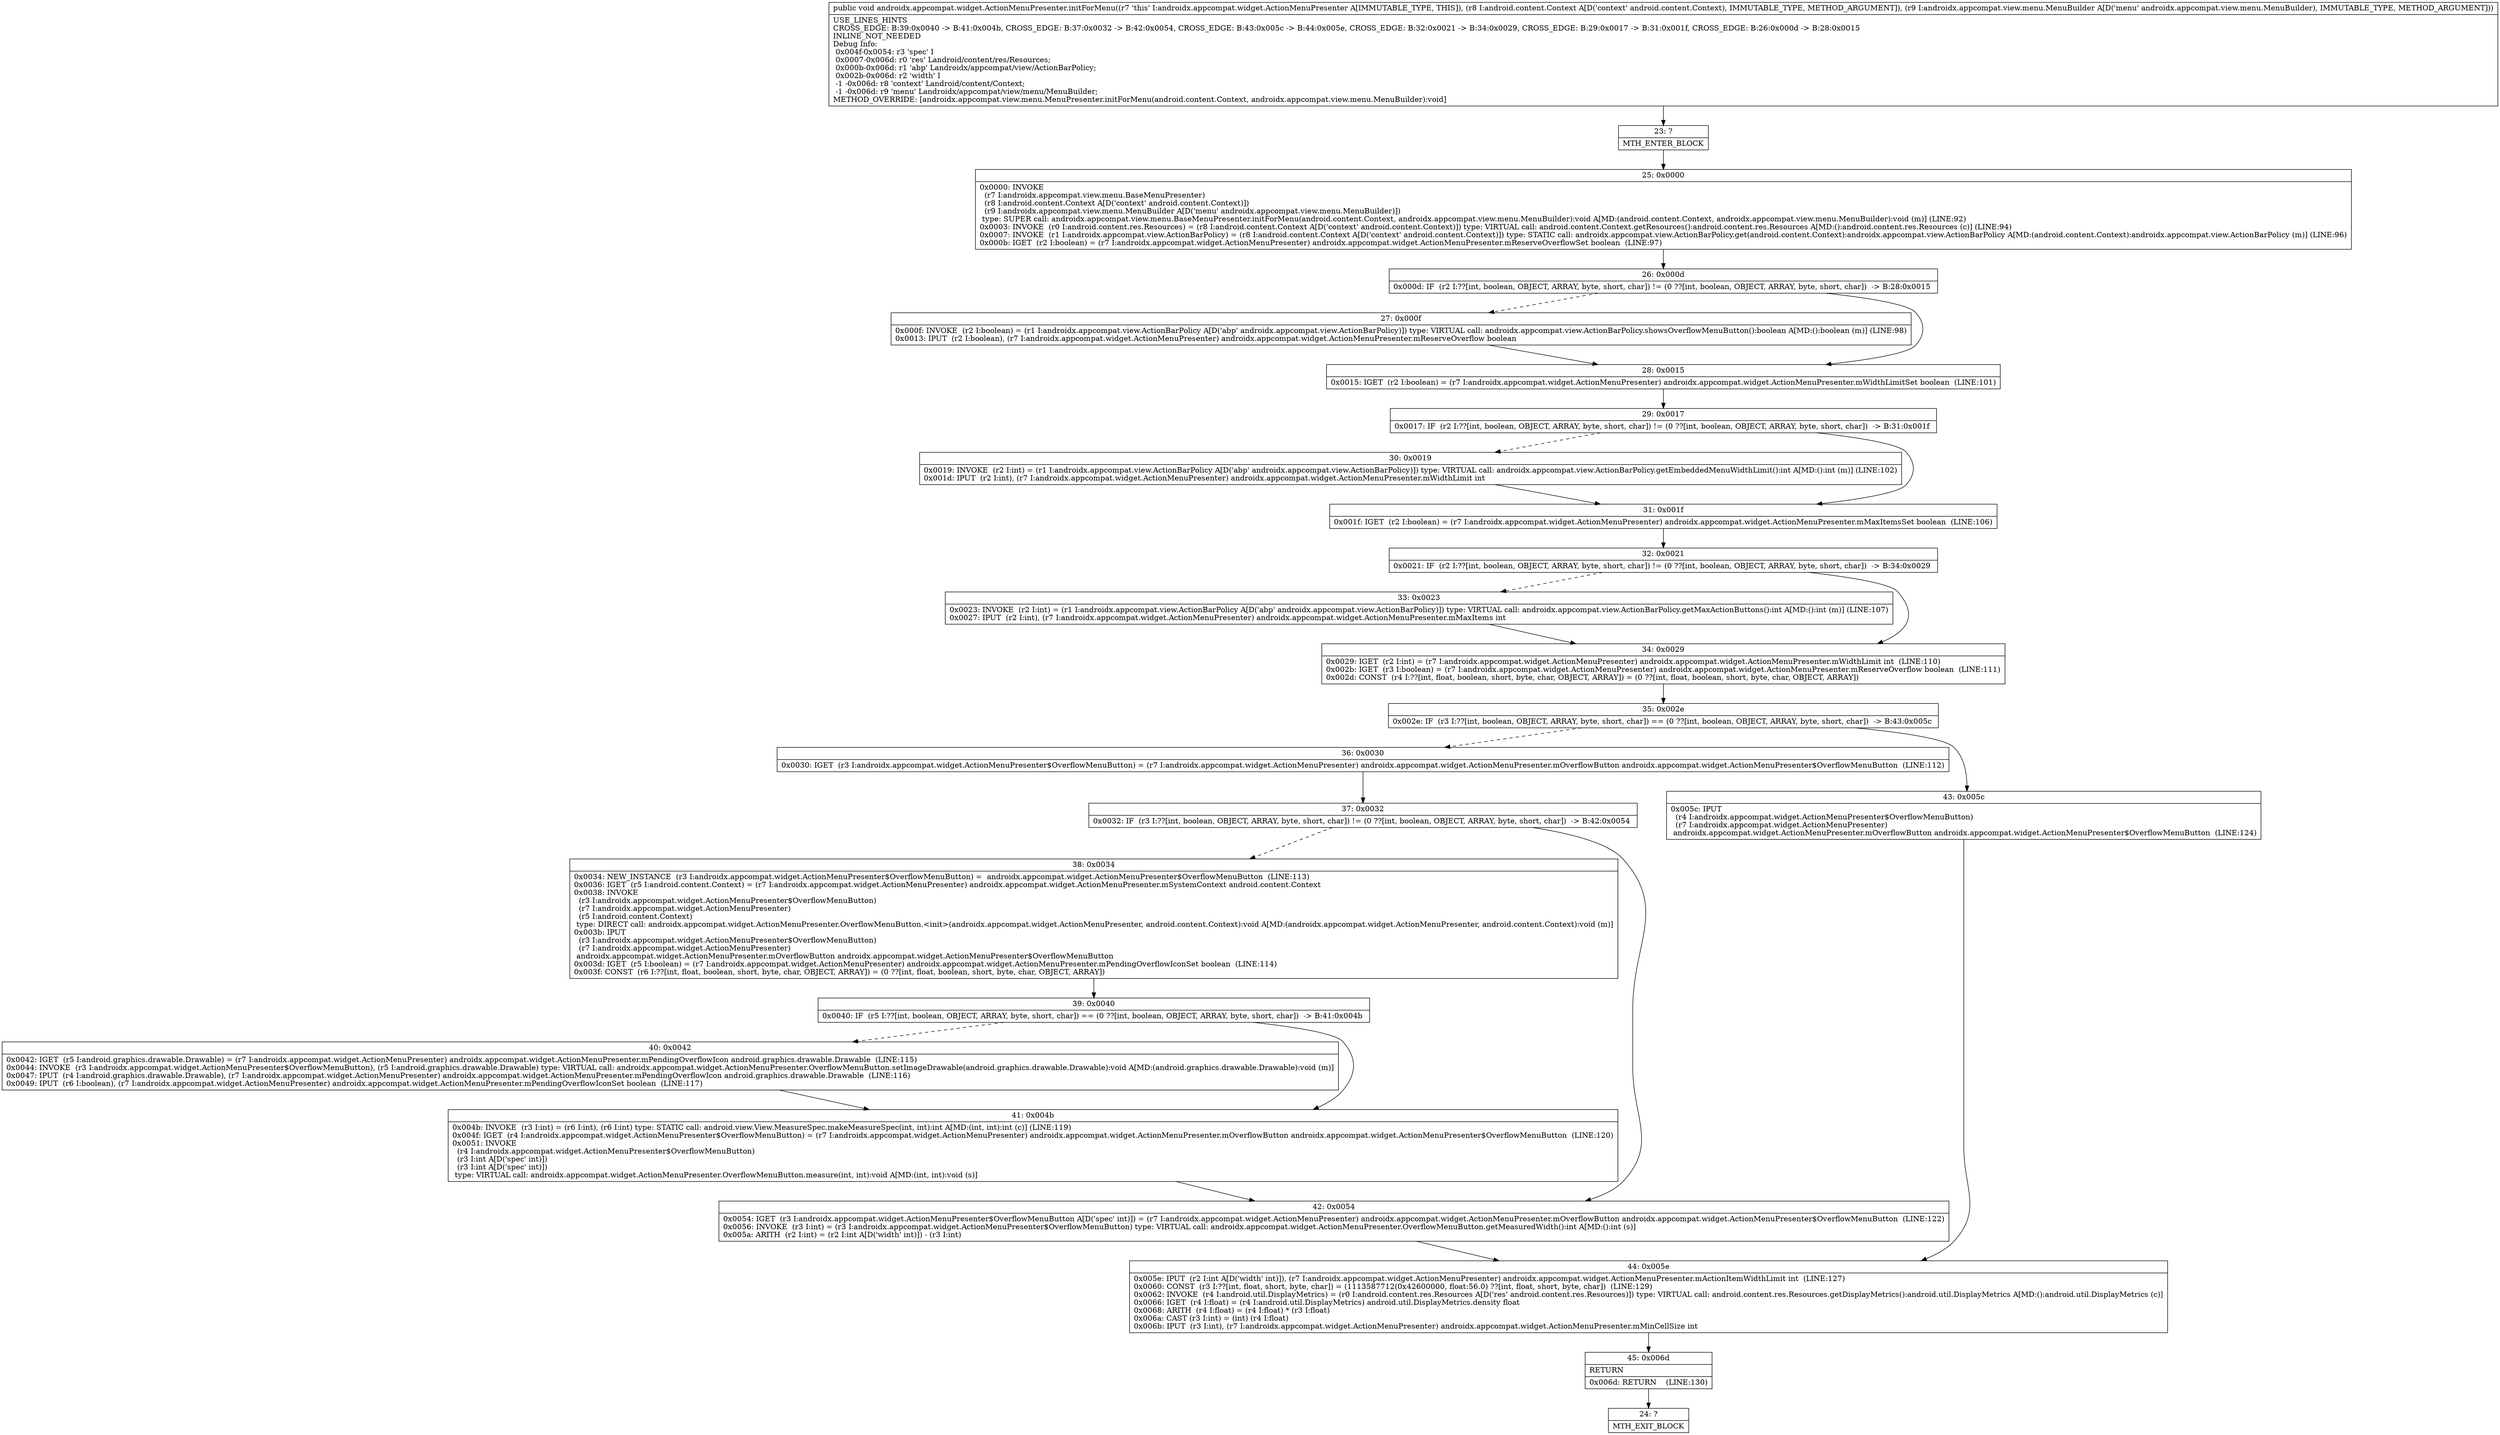 digraph "CFG forandroidx.appcompat.widget.ActionMenuPresenter.initForMenu(Landroid\/content\/Context;Landroidx\/appcompat\/view\/menu\/MenuBuilder;)V" {
Node_23 [shape=record,label="{23\:\ ?|MTH_ENTER_BLOCK\l}"];
Node_25 [shape=record,label="{25\:\ 0x0000|0x0000: INVOKE  \l  (r7 I:androidx.appcompat.view.menu.BaseMenuPresenter)\l  (r8 I:android.content.Context A[D('context' android.content.Context)])\l  (r9 I:androidx.appcompat.view.menu.MenuBuilder A[D('menu' androidx.appcompat.view.menu.MenuBuilder)])\l type: SUPER call: androidx.appcompat.view.menu.BaseMenuPresenter.initForMenu(android.content.Context, androidx.appcompat.view.menu.MenuBuilder):void A[MD:(android.content.Context, androidx.appcompat.view.menu.MenuBuilder):void (m)] (LINE:92)\l0x0003: INVOKE  (r0 I:android.content.res.Resources) = (r8 I:android.content.Context A[D('context' android.content.Context)]) type: VIRTUAL call: android.content.Context.getResources():android.content.res.Resources A[MD:():android.content.res.Resources (c)] (LINE:94)\l0x0007: INVOKE  (r1 I:androidx.appcompat.view.ActionBarPolicy) = (r8 I:android.content.Context A[D('context' android.content.Context)]) type: STATIC call: androidx.appcompat.view.ActionBarPolicy.get(android.content.Context):androidx.appcompat.view.ActionBarPolicy A[MD:(android.content.Context):androidx.appcompat.view.ActionBarPolicy (m)] (LINE:96)\l0x000b: IGET  (r2 I:boolean) = (r7 I:androidx.appcompat.widget.ActionMenuPresenter) androidx.appcompat.widget.ActionMenuPresenter.mReserveOverflowSet boolean  (LINE:97)\l}"];
Node_26 [shape=record,label="{26\:\ 0x000d|0x000d: IF  (r2 I:??[int, boolean, OBJECT, ARRAY, byte, short, char]) != (0 ??[int, boolean, OBJECT, ARRAY, byte, short, char])  \-\> B:28:0x0015 \l}"];
Node_27 [shape=record,label="{27\:\ 0x000f|0x000f: INVOKE  (r2 I:boolean) = (r1 I:androidx.appcompat.view.ActionBarPolicy A[D('abp' androidx.appcompat.view.ActionBarPolicy)]) type: VIRTUAL call: androidx.appcompat.view.ActionBarPolicy.showsOverflowMenuButton():boolean A[MD:():boolean (m)] (LINE:98)\l0x0013: IPUT  (r2 I:boolean), (r7 I:androidx.appcompat.widget.ActionMenuPresenter) androidx.appcompat.widget.ActionMenuPresenter.mReserveOverflow boolean \l}"];
Node_28 [shape=record,label="{28\:\ 0x0015|0x0015: IGET  (r2 I:boolean) = (r7 I:androidx.appcompat.widget.ActionMenuPresenter) androidx.appcompat.widget.ActionMenuPresenter.mWidthLimitSet boolean  (LINE:101)\l}"];
Node_29 [shape=record,label="{29\:\ 0x0017|0x0017: IF  (r2 I:??[int, boolean, OBJECT, ARRAY, byte, short, char]) != (0 ??[int, boolean, OBJECT, ARRAY, byte, short, char])  \-\> B:31:0x001f \l}"];
Node_30 [shape=record,label="{30\:\ 0x0019|0x0019: INVOKE  (r2 I:int) = (r1 I:androidx.appcompat.view.ActionBarPolicy A[D('abp' androidx.appcompat.view.ActionBarPolicy)]) type: VIRTUAL call: androidx.appcompat.view.ActionBarPolicy.getEmbeddedMenuWidthLimit():int A[MD:():int (m)] (LINE:102)\l0x001d: IPUT  (r2 I:int), (r7 I:androidx.appcompat.widget.ActionMenuPresenter) androidx.appcompat.widget.ActionMenuPresenter.mWidthLimit int \l}"];
Node_31 [shape=record,label="{31\:\ 0x001f|0x001f: IGET  (r2 I:boolean) = (r7 I:androidx.appcompat.widget.ActionMenuPresenter) androidx.appcompat.widget.ActionMenuPresenter.mMaxItemsSet boolean  (LINE:106)\l}"];
Node_32 [shape=record,label="{32\:\ 0x0021|0x0021: IF  (r2 I:??[int, boolean, OBJECT, ARRAY, byte, short, char]) != (0 ??[int, boolean, OBJECT, ARRAY, byte, short, char])  \-\> B:34:0x0029 \l}"];
Node_33 [shape=record,label="{33\:\ 0x0023|0x0023: INVOKE  (r2 I:int) = (r1 I:androidx.appcompat.view.ActionBarPolicy A[D('abp' androidx.appcompat.view.ActionBarPolicy)]) type: VIRTUAL call: androidx.appcompat.view.ActionBarPolicy.getMaxActionButtons():int A[MD:():int (m)] (LINE:107)\l0x0027: IPUT  (r2 I:int), (r7 I:androidx.appcompat.widget.ActionMenuPresenter) androidx.appcompat.widget.ActionMenuPresenter.mMaxItems int \l}"];
Node_34 [shape=record,label="{34\:\ 0x0029|0x0029: IGET  (r2 I:int) = (r7 I:androidx.appcompat.widget.ActionMenuPresenter) androidx.appcompat.widget.ActionMenuPresenter.mWidthLimit int  (LINE:110)\l0x002b: IGET  (r3 I:boolean) = (r7 I:androidx.appcompat.widget.ActionMenuPresenter) androidx.appcompat.widget.ActionMenuPresenter.mReserveOverflow boolean  (LINE:111)\l0x002d: CONST  (r4 I:??[int, float, boolean, short, byte, char, OBJECT, ARRAY]) = (0 ??[int, float, boolean, short, byte, char, OBJECT, ARRAY]) \l}"];
Node_35 [shape=record,label="{35\:\ 0x002e|0x002e: IF  (r3 I:??[int, boolean, OBJECT, ARRAY, byte, short, char]) == (0 ??[int, boolean, OBJECT, ARRAY, byte, short, char])  \-\> B:43:0x005c \l}"];
Node_36 [shape=record,label="{36\:\ 0x0030|0x0030: IGET  (r3 I:androidx.appcompat.widget.ActionMenuPresenter$OverflowMenuButton) = (r7 I:androidx.appcompat.widget.ActionMenuPresenter) androidx.appcompat.widget.ActionMenuPresenter.mOverflowButton androidx.appcompat.widget.ActionMenuPresenter$OverflowMenuButton  (LINE:112)\l}"];
Node_37 [shape=record,label="{37\:\ 0x0032|0x0032: IF  (r3 I:??[int, boolean, OBJECT, ARRAY, byte, short, char]) != (0 ??[int, boolean, OBJECT, ARRAY, byte, short, char])  \-\> B:42:0x0054 \l}"];
Node_38 [shape=record,label="{38\:\ 0x0034|0x0034: NEW_INSTANCE  (r3 I:androidx.appcompat.widget.ActionMenuPresenter$OverflowMenuButton) =  androidx.appcompat.widget.ActionMenuPresenter$OverflowMenuButton  (LINE:113)\l0x0036: IGET  (r5 I:android.content.Context) = (r7 I:androidx.appcompat.widget.ActionMenuPresenter) androidx.appcompat.widget.ActionMenuPresenter.mSystemContext android.content.Context \l0x0038: INVOKE  \l  (r3 I:androidx.appcompat.widget.ActionMenuPresenter$OverflowMenuButton)\l  (r7 I:androidx.appcompat.widget.ActionMenuPresenter)\l  (r5 I:android.content.Context)\l type: DIRECT call: androidx.appcompat.widget.ActionMenuPresenter.OverflowMenuButton.\<init\>(androidx.appcompat.widget.ActionMenuPresenter, android.content.Context):void A[MD:(androidx.appcompat.widget.ActionMenuPresenter, android.content.Context):void (m)]\l0x003b: IPUT  \l  (r3 I:androidx.appcompat.widget.ActionMenuPresenter$OverflowMenuButton)\l  (r7 I:androidx.appcompat.widget.ActionMenuPresenter)\l androidx.appcompat.widget.ActionMenuPresenter.mOverflowButton androidx.appcompat.widget.ActionMenuPresenter$OverflowMenuButton \l0x003d: IGET  (r5 I:boolean) = (r7 I:androidx.appcompat.widget.ActionMenuPresenter) androidx.appcompat.widget.ActionMenuPresenter.mPendingOverflowIconSet boolean  (LINE:114)\l0x003f: CONST  (r6 I:??[int, float, boolean, short, byte, char, OBJECT, ARRAY]) = (0 ??[int, float, boolean, short, byte, char, OBJECT, ARRAY]) \l}"];
Node_39 [shape=record,label="{39\:\ 0x0040|0x0040: IF  (r5 I:??[int, boolean, OBJECT, ARRAY, byte, short, char]) == (0 ??[int, boolean, OBJECT, ARRAY, byte, short, char])  \-\> B:41:0x004b \l}"];
Node_40 [shape=record,label="{40\:\ 0x0042|0x0042: IGET  (r5 I:android.graphics.drawable.Drawable) = (r7 I:androidx.appcompat.widget.ActionMenuPresenter) androidx.appcompat.widget.ActionMenuPresenter.mPendingOverflowIcon android.graphics.drawable.Drawable  (LINE:115)\l0x0044: INVOKE  (r3 I:androidx.appcompat.widget.ActionMenuPresenter$OverflowMenuButton), (r5 I:android.graphics.drawable.Drawable) type: VIRTUAL call: androidx.appcompat.widget.ActionMenuPresenter.OverflowMenuButton.setImageDrawable(android.graphics.drawable.Drawable):void A[MD:(android.graphics.drawable.Drawable):void (m)]\l0x0047: IPUT  (r4 I:android.graphics.drawable.Drawable), (r7 I:androidx.appcompat.widget.ActionMenuPresenter) androidx.appcompat.widget.ActionMenuPresenter.mPendingOverflowIcon android.graphics.drawable.Drawable  (LINE:116)\l0x0049: IPUT  (r6 I:boolean), (r7 I:androidx.appcompat.widget.ActionMenuPresenter) androidx.appcompat.widget.ActionMenuPresenter.mPendingOverflowIconSet boolean  (LINE:117)\l}"];
Node_41 [shape=record,label="{41\:\ 0x004b|0x004b: INVOKE  (r3 I:int) = (r6 I:int), (r6 I:int) type: STATIC call: android.view.View.MeasureSpec.makeMeasureSpec(int, int):int A[MD:(int, int):int (c)] (LINE:119)\l0x004f: IGET  (r4 I:androidx.appcompat.widget.ActionMenuPresenter$OverflowMenuButton) = (r7 I:androidx.appcompat.widget.ActionMenuPresenter) androidx.appcompat.widget.ActionMenuPresenter.mOverflowButton androidx.appcompat.widget.ActionMenuPresenter$OverflowMenuButton  (LINE:120)\l0x0051: INVOKE  \l  (r4 I:androidx.appcompat.widget.ActionMenuPresenter$OverflowMenuButton)\l  (r3 I:int A[D('spec' int)])\l  (r3 I:int A[D('spec' int)])\l type: VIRTUAL call: androidx.appcompat.widget.ActionMenuPresenter.OverflowMenuButton.measure(int, int):void A[MD:(int, int):void (s)]\l}"];
Node_42 [shape=record,label="{42\:\ 0x0054|0x0054: IGET  (r3 I:androidx.appcompat.widget.ActionMenuPresenter$OverflowMenuButton A[D('spec' int)]) = (r7 I:androidx.appcompat.widget.ActionMenuPresenter) androidx.appcompat.widget.ActionMenuPresenter.mOverflowButton androidx.appcompat.widget.ActionMenuPresenter$OverflowMenuButton  (LINE:122)\l0x0056: INVOKE  (r3 I:int) = (r3 I:androidx.appcompat.widget.ActionMenuPresenter$OverflowMenuButton) type: VIRTUAL call: androidx.appcompat.widget.ActionMenuPresenter.OverflowMenuButton.getMeasuredWidth():int A[MD:():int (s)]\l0x005a: ARITH  (r2 I:int) = (r2 I:int A[D('width' int)]) \- (r3 I:int) \l}"];
Node_44 [shape=record,label="{44\:\ 0x005e|0x005e: IPUT  (r2 I:int A[D('width' int)]), (r7 I:androidx.appcompat.widget.ActionMenuPresenter) androidx.appcompat.widget.ActionMenuPresenter.mActionItemWidthLimit int  (LINE:127)\l0x0060: CONST  (r3 I:??[int, float, short, byte, char]) = (1113587712(0x42600000, float:56.0) ??[int, float, short, byte, char])  (LINE:129)\l0x0062: INVOKE  (r4 I:android.util.DisplayMetrics) = (r0 I:android.content.res.Resources A[D('res' android.content.res.Resources)]) type: VIRTUAL call: android.content.res.Resources.getDisplayMetrics():android.util.DisplayMetrics A[MD:():android.util.DisplayMetrics (c)]\l0x0066: IGET  (r4 I:float) = (r4 I:android.util.DisplayMetrics) android.util.DisplayMetrics.density float \l0x0068: ARITH  (r4 I:float) = (r4 I:float) * (r3 I:float) \l0x006a: CAST (r3 I:int) = (int) (r4 I:float) \l0x006b: IPUT  (r3 I:int), (r7 I:androidx.appcompat.widget.ActionMenuPresenter) androidx.appcompat.widget.ActionMenuPresenter.mMinCellSize int \l}"];
Node_45 [shape=record,label="{45\:\ 0x006d|RETURN\l|0x006d: RETURN    (LINE:130)\l}"];
Node_24 [shape=record,label="{24\:\ ?|MTH_EXIT_BLOCK\l}"];
Node_43 [shape=record,label="{43\:\ 0x005c|0x005c: IPUT  \l  (r4 I:androidx.appcompat.widget.ActionMenuPresenter$OverflowMenuButton)\l  (r7 I:androidx.appcompat.widget.ActionMenuPresenter)\l androidx.appcompat.widget.ActionMenuPresenter.mOverflowButton androidx.appcompat.widget.ActionMenuPresenter$OverflowMenuButton  (LINE:124)\l}"];
MethodNode[shape=record,label="{public void androidx.appcompat.widget.ActionMenuPresenter.initForMenu((r7 'this' I:androidx.appcompat.widget.ActionMenuPresenter A[IMMUTABLE_TYPE, THIS]), (r8 I:android.content.Context A[D('context' android.content.Context), IMMUTABLE_TYPE, METHOD_ARGUMENT]), (r9 I:androidx.appcompat.view.menu.MenuBuilder A[D('menu' androidx.appcompat.view.menu.MenuBuilder), IMMUTABLE_TYPE, METHOD_ARGUMENT]))  | USE_LINES_HINTS\lCROSS_EDGE: B:39:0x0040 \-\> B:41:0x004b, CROSS_EDGE: B:37:0x0032 \-\> B:42:0x0054, CROSS_EDGE: B:43:0x005c \-\> B:44:0x005e, CROSS_EDGE: B:32:0x0021 \-\> B:34:0x0029, CROSS_EDGE: B:29:0x0017 \-\> B:31:0x001f, CROSS_EDGE: B:26:0x000d \-\> B:28:0x0015\lINLINE_NOT_NEEDED\lDebug Info:\l  0x004f\-0x0054: r3 'spec' I\l  0x0007\-0x006d: r0 'res' Landroid\/content\/res\/Resources;\l  0x000b\-0x006d: r1 'abp' Landroidx\/appcompat\/view\/ActionBarPolicy;\l  0x002b\-0x006d: r2 'width' I\l  \-1 \-0x006d: r8 'context' Landroid\/content\/Context;\l  \-1 \-0x006d: r9 'menu' Landroidx\/appcompat\/view\/menu\/MenuBuilder;\lMETHOD_OVERRIDE: [androidx.appcompat.view.menu.MenuPresenter.initForMenu(android.content.Context, androidx.appcompat.view.menu.MenuBuilder):void]\l}"];
MethodNode -> Node_23;Node_23 -> Node_25;
Node_25 -> Node_26;
Node_26 -> Node_27[style=dashed];
Node_26 -> Node_28;
Node_27 -> Node_28;
Node_28 -> Node_29;
Node_29 -> Node_30[style=dashed];
Node_29 -> Node_31;
Node_30 -> Node_31;
Node_31 -> Node_32;
Node_32 -> Node_33[style=dashed];
Node_32 -> Node_34;
Node_33 -> Node_34;
Node_34 -> Node_35;
Node_35 -> Node_36[style=dashed];
Node_35 -> Node_43;
Node_36 -> Node_37;
Node_37 -> Node_38[style=dashed];
Node_37 -> Node_42;
Node_38 -> Node_39;
Node_39 -> Node_40[style=dashed];
Node_39 -> Node_41;
Node_40 -> Node_41;
Node_41 -> Node_42;
Node_42 -> Node_44;
Node_44 -> Node_45;
Node_45 -> Node_24;
Node_43 -> Node_44;
}

